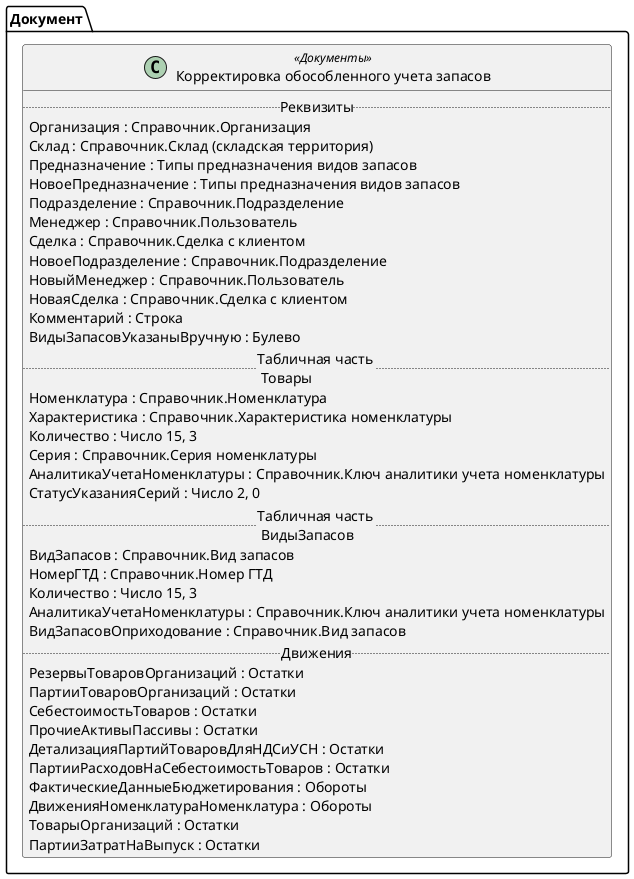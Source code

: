 ﻿@startuml КорректировкаОбособленногоУчетаЗапасов
'!include templates.wsd
'..\include templates.wsd
class Документ.КорректировкаОбособленногоУчетаЗапасов as "Корректировка обособленного учета запасов" <<Документы>>
{
..Реквизиты..
Организация : Справочник.Организация
Склад : Справочник.Склад (складская территория)
Предназначение : Типы предназначения видов запасов
НовоеПредназначение : Типы предназначения видов запасов
Подразделение : Справочник.Подразделение
Менеджер : Справочник.Пользователь
Сделка : Справочник.Сделка с клиентом
НовоеПодразделение : Справочник.Подразделение
НовыйМенеджер : Справочник.Пользователь
НоваяСделка : Справочник.Сделка с клиентом
Комментарий : Строка
ВидыЗапасовУказаныВручную : Булево
..Табличная часть \n Товары..
Номенклатура : Справочник.Номенклатура
Характеристика : Справочник.Характеристика номенклатуры
Количество : Число 15, 3
Серия : Справочник.Серия номенклатуры
АналитикаУчетаНоменклатуры : Справочник.Ключ аналитики учета номенклатуры
СтатусУказанияСерий : Число 2, 0
..Табличная часть \n ВидыЗапасов..
ВидЗапасов : Справочник.Вид запасов
НомерГТД : Справочник.Номер ГТД
Количество : Число 15, 3
АналитикаУчетаНоменклатуры : Справочник.Ключ аналитики учета номенклатуры
ВидЗапасовОприходование : Справочник.Вид запасов
..Движения..
РезервыТоваровОрганизаций : Остатки
ПартииТоваровОрганизаций : Остатки
СебестоимостьТоваров : Остатки
ПрочиеАктивыПассивы : Остатки
ДетализацияПартийТоваровДляНДСиУСН : Остатки
ПартииРасходовНаСебестоимостьТоваров : Остатки
ФактическиеДанныеБюджетирования : Обороты
ДвиженияНоменклатураНоменклатура : Обороты
ТоварыОрганизаций : Остатки
ПартииЗатратНаВыпуск : Остатки
}
@enduml
